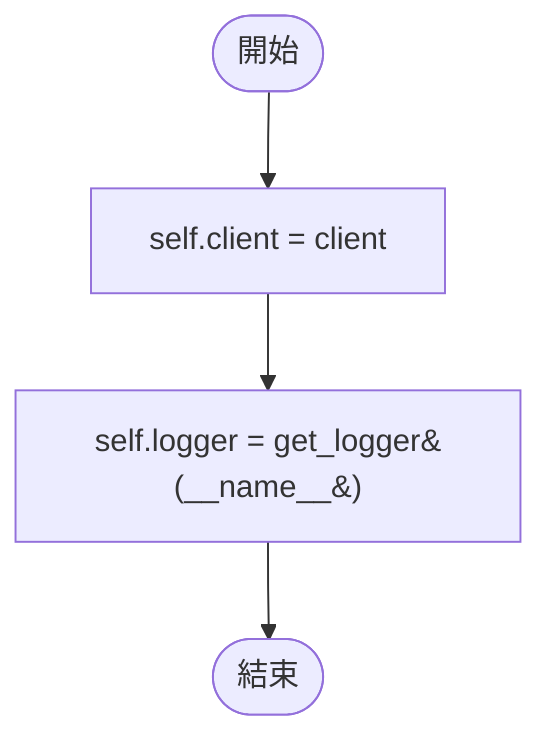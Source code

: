flowchart TB
    n1([開始])
    n2([結束])
    n3[self.client = client]
    n4[self.logger = get_logger&#40;__name__&#41;]
    n1 --> n3
    n3 --> n4
    n4 --> n2